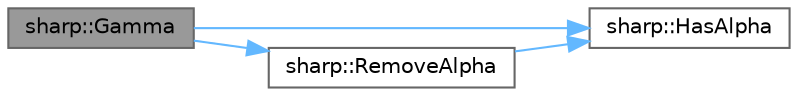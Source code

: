 digraph "sharp::Gamma"
{
 // LATEX_PDF_SIZE
  bgcolor="transparent";
  edge [fontname=Helvetica,fontsize=10,labelfontname=Helvetica,labelfontsize=10];
  node [fontname=Helvetica,fontsize=10,shape=box,height=0.2,width=0.4];
  rankdir="LR";
  Node1 [id="Node000001",label="sharp::Gamma",height=0.2,width=0.4,color="gray40", fillcolor="grey60", style="filled", fontcolor="black",tooltip=" "];
  Node1 -> Node2 [id="edge1_Node000001_Node000002",color="steelblue1",style="solid",tooltip=" "];
  Node2 [id="Node000002",label="sharp::HasAlpha",height=0.2,width=0.4,color="grey40", fillcolor="white", style="filled",URL="$namespacesharp.html#ae7eb446a5907852c8888411a1d4d1c93",tooltip=" "];
  Node1 -> Node3 [id="edge2_Node000001_Node000003",color="steelblue1",style="solid",tooltip=" "];
  Node3 [id="Node000003",label="sharp::RemoveAlpha",height=0.2,width=0.4,color="grey40", fillcolor="white", style="filled",URL="$namespacesharp.html#a74b4ba1780bf0ef20bfc6dc02482505c",tooltip=" "];
  Node3 -> Node2 [id="edge3_Node000003_Node000002",color="steelblue1",style="solid",tooltip=" "];
}
